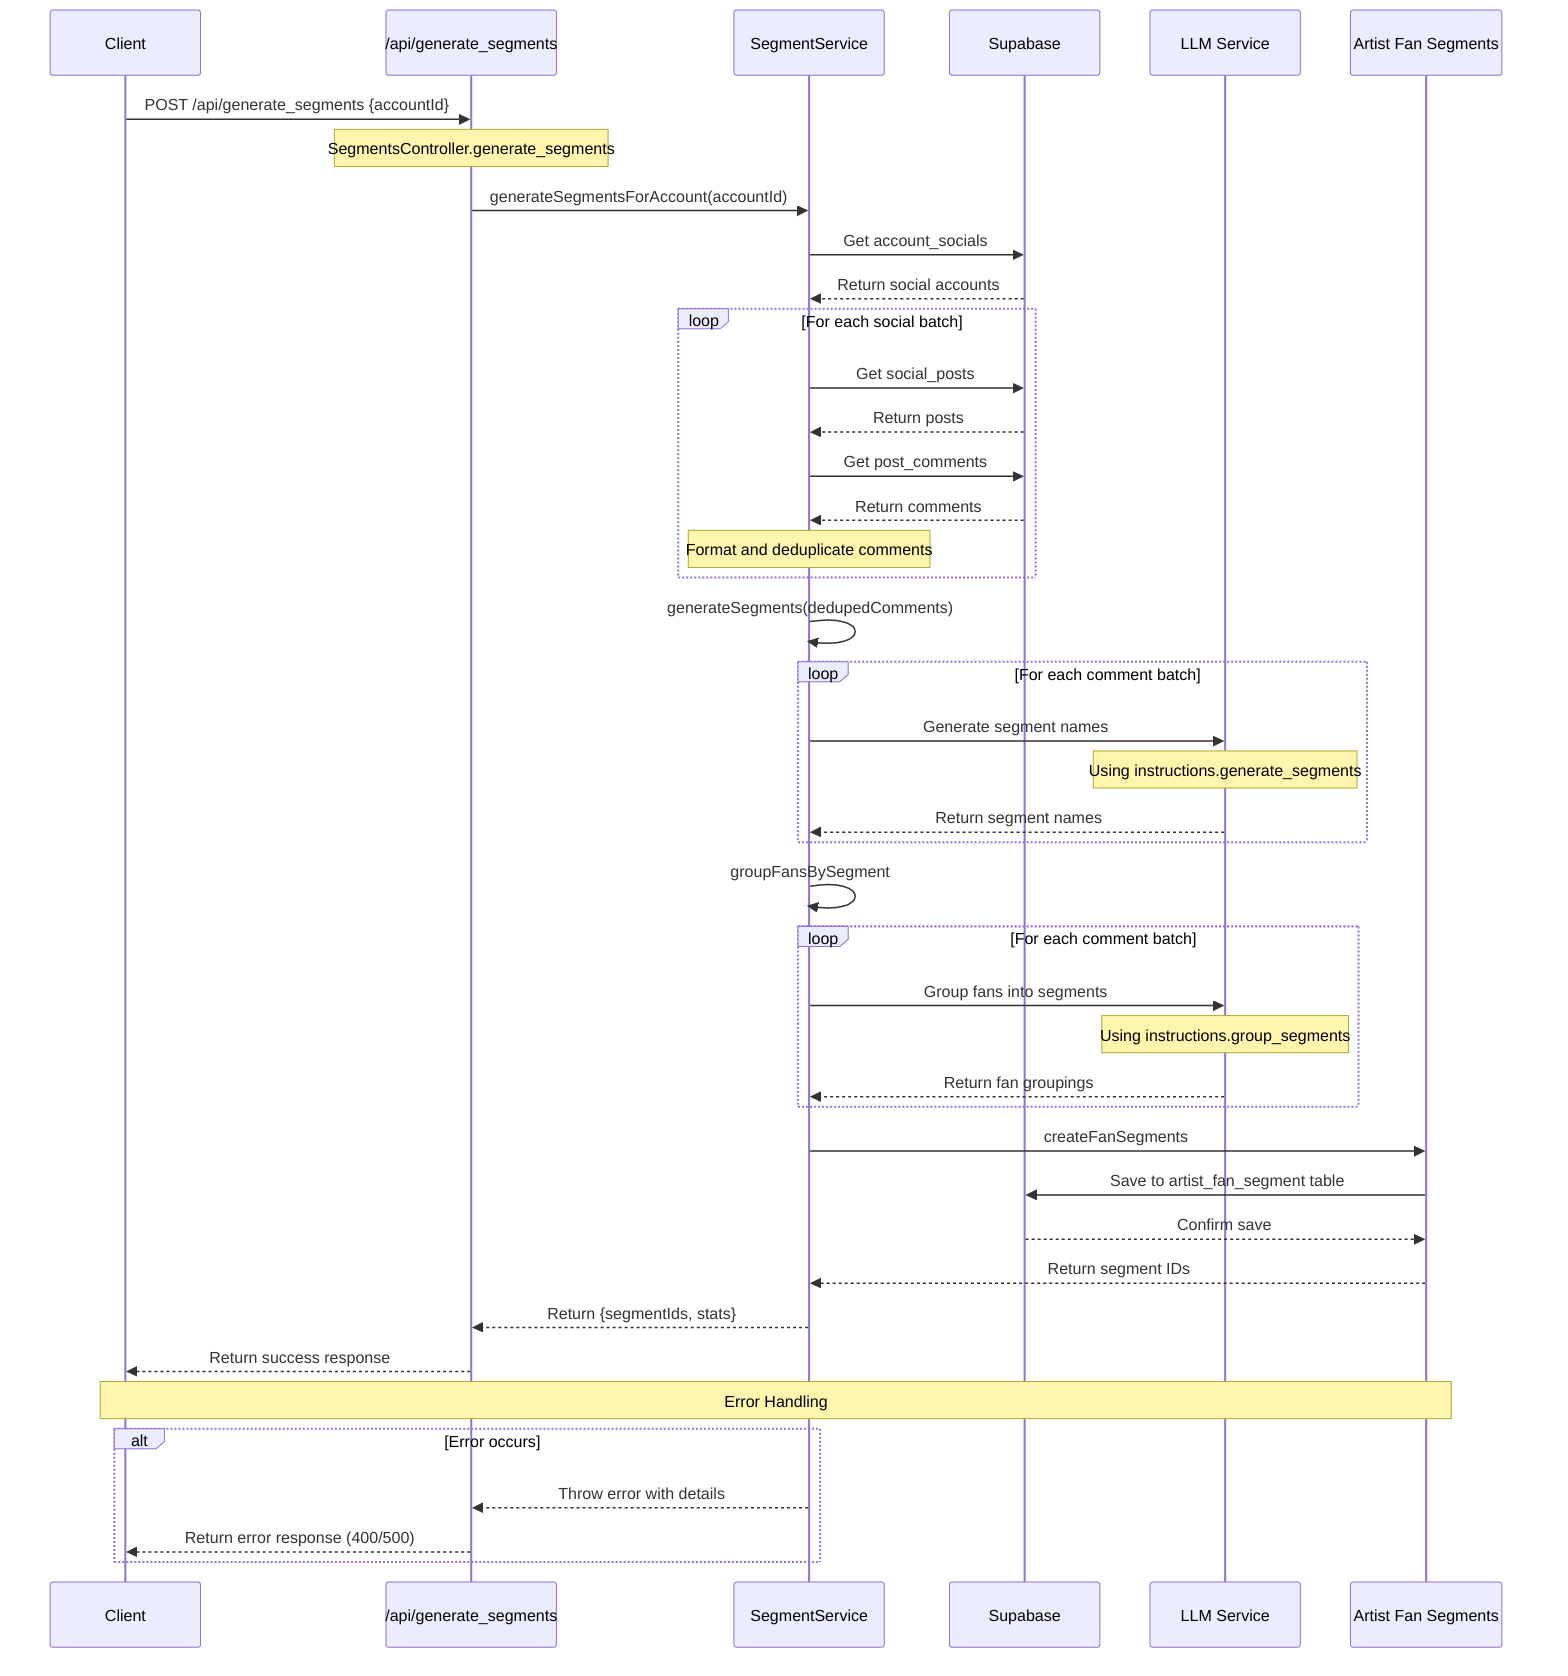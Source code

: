 sequenceDiagram
    participant Client
    participant API as /api/generate_segments
    participant Service as SegmentService
    participant DB as Supabase
    participant LLM as LLM Service
    participant Storage as Artist Fan Segments

    Client->>API: POST /api/generate_segments {accountId}
    Note over API: SegmentsController.generate_segments

    API->>Service: generateSegmentsForAccount(accountId)
    
    Service->>DB: Get account_socials
    DB-->>Service: Return social accounts

    loop For each social batch
        Service->>DB: Get social_posts
        DB-->>Service: Return posts
        
        Service->>DB: Get post_comments
        DB-->>Service: Return comments
        
        Note over Service: Format and deduplicate comments
    end

    Service->>Service: generateSegments(dedupedComments)
    
    loop For each comment batch
        Service->>LLM: Generate segment names
        Note over LLM: Using instructions.generate_segments
        LLM-->>Service: Return segment names
    end

    Service->>Service: groupFansBySegment
    
    loop For each comment batch
        Service->>LLM: Group fans into segments
        Note over LLM: Using instructions.group_segments
        LLM-->>Service: Return fan groupings
    end

    Service->>Storage: createFanSegments
    Storage->>DB: Save to artist_fan_segment table
    DB-->>Storage: Confirm save
    Storage-->>Service: Return segment IDs

    Service-->>API: Return {segmentIds, stats}
    API-->>Client: Return success response

    Note over Client,Storage: Error Handling
    alt Error occurs
        Service-->>API: Throw error with details
        API-->>Client: Return error response (400/500)
    end